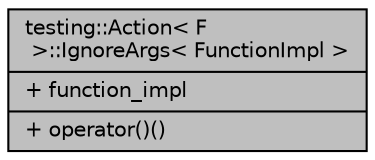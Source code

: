 digraph "testing::Action&lt; F &gt;::IgnoreArgs&lt; FunctionImpl &gt;"
{
 // INTERACTIVE_SVG=YES
 // LATEX_PDF_SIZE
  edge [fontname="Helvetica",fontsize="10",labelfontname="Helvetica",labelfontsize="10"];
  node [fontname="Helvetica",fontsize="10",shape=record];
  Node1 [label="{testing::Action\< F\l \>::IgnoreArgs\< FunctionImpl \>\n|+ function_impl\l|+ operator()()\l}",height=0.2,width=0.4,color="black", fillcolor="grey75", style="filled", fontcolor="black",tooltip=" "];
}
